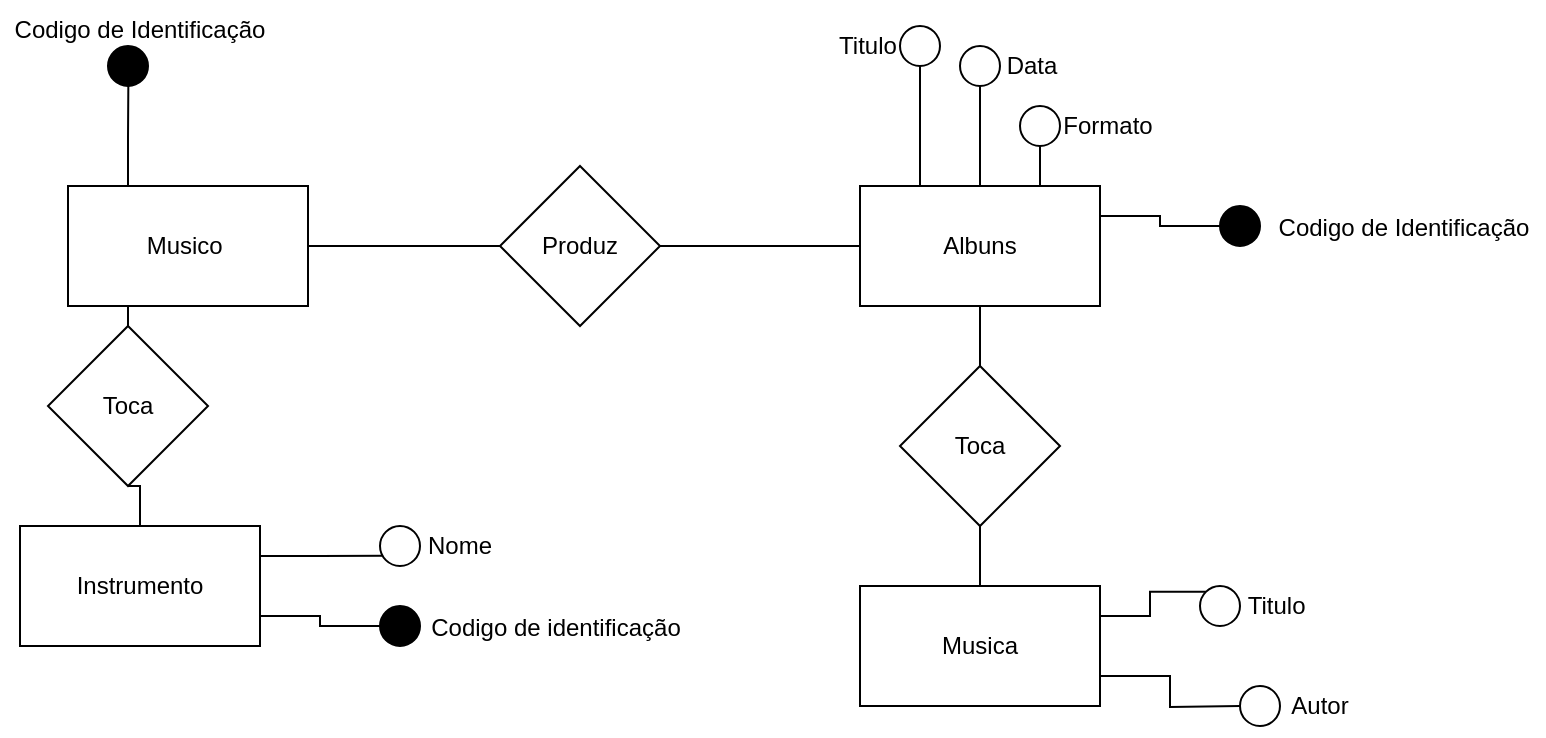 <mxfile version="21.0.2" type="device"><diagram id="Buiq9hYmf6_AaloyVYm_" name="Página-1"><mxGraphModel dx="875" dy="458" grid="1" gridSize="10" guides="1" tooltips="1" connect="1" arrows="0" fold="1" page="1" pageScale="1" pageWidth="827" pageHeight="1169" math="0" shadow="0"><root><mxCell id="0"/><mxCell id="1" parent="0"/><mxCell id="gtjXtWfwP4_-8L-Wo-9b-4" style="edgeStyle=orthogonalEdgeStyle;rounded=0;orthogonalLoop=1;jettySize=auto;html=1;exitX=1;exitY=0.5;exitDx=0;exitDy=0;strokeColor=none;" parent="1" source="gtjXtWfwP4_-8L-Wo-9b-1" target="gtjXtWfwP4_-8L-Wo-9b-2" edge="1"><mxGeometry relative="1" as="geometry"/></mxCell><mxCell id="gtjXtWfwP4_-8L-Wo-9b-7" style="edgeStyle=orthogonalEdgeStyle;rounded=0;orthogonalLoop=1;jettySize=auto;html=1;exitX=1;exitY=0.5;exitDx=0;exitDy=0;strokeColor=#000000;endArrow=none;endFill=0;" parent="1" source="gtjXtWfwP4_-8L-Wo-9b-1" target="gtjXtWfwP4_-8L-Wo-9b-2" edge="1"><mxGeometry relative="1" as="geometry"/></mxCell><mxCell id="gtjXtWfwP4_-8L-Wo-9b-14" style="edgeStyle=orthogonalEdgeStyle;rounded=0;orthogonalLoop=1;jettySize=auto;html=1;exitX=0.25;exitY=1;exitDx=0;exitDy=0;strokeColor=#000000;endArrow=none;endFill=0;" parent="1" source="gtjXtWfwP4_-8L-Wo-9b-1" edge="1"><mxGeometry relative="1" as="geometry"><mxPoint x="84" y="320" as="targetPoint"/></mxGeometry></mxCell><mxCell id="pPox6jBvdlLpML8sJXxr-39" style="edgeStyle=orthogonalEdgeStyle;rounded=0;orthogonalLoop=1;jettySize=auto;html=1;exitX=0.25;exitY=0;exitDx=0;exitDy=0;endArrow=none;endFill=0;" edge="1" parent="1" source="gtjXtWfwP4_-8L-Wo-9b-1"><mxGeometry relative="1" as="geometry"><mxPoint x="84.167" y="170" as="targetPoint"/></mxGeometry></mxCell><mxCell id="gtjXtWfwP4_-8L-Wo-9b-1" value="Musico&amp;nbsp;" style="rounded=0;whiteSpace=wrap;html=1;" parent="1" vertex="1"><mxGeometry x="54" y="220" width="120" height="60" as="geometry"/></mxCell><mxCell id="gtjXtWfwP4_-8L-Wo-9b-9" style="edgeStyle=orthogonalEdgeStyle;rounded=0;orthogonalLoop=1;jettySize=auto;html=1;exitX=1;exitY=0.5;exitDx=0;exitDy=0;strokeColor=#000000;endArrow=none;endFill=0;" parent="1" source="gtjXtWfwP4_-8L-Wo-9b-2" target="gtjXtWfwP4_-8L-Wo-9b-8" edge="1"><mxGeometry relative="1" as="geometry"/></mxCell><mxCell id="gtjXtWfwP4_-8L-Wo-9b-2" value="Produz" style="rhombus;whiteSpace=wrap;html=1;" parent="1" vertex="1"><mxGeometry x="270" y="210" width="80" height="80" as="geometry"/></mxCell><mxCell id="gtjXtWfwP4_-8L-Wo-9b-27" style="edgeStyle=orthogonalEdgeStyle;rounded=0;orthogonalLoop=1;jettySize=auto;html=1;exitX=0.25;exitY=0;exitDx=0;exitDy=0;strokeColor=#000000;endArrow=none;endFill=0;" parent="1" source="gtjXtWfwP4_-8L-Wo-9b-8" edge="1"><mxGeometry relative="1" as="geometry"><mxPoint x="480" y="160" as="targetPoint"/></mxGeometry></mxCell><mxCell id="gtjXtWfwP4_-8L-Wo-9b-28" style="edgeStyle=orthogonalEdgeStyle;rounded=0;orthogonalLoop=1;jettySize=auto;html=1;exitX=0.5;exitY=0;exitDx=0;exitDy=0;strokeColor=#000000;endArrow=none;endFill=0;startArrow=none;" parent="1" source="gtjXtWfwP4_-8L-Wo-9b-31" edge="1"><mxGeometry relative="1" as="geometry"><mxPoint x="510" y="160" as="targetPoint"/></mxGeometry></mxCell><mxCell id="pPox6jBvdlLpML8sJXxr-13" style="edgeStyle=orthogonalEdgeStyle;rounded=0;orthogonalLoop=1;jettySize=auto;html=1;exitX=0.5;exitY=1;exitDx=0;exitDy=0;endArrow=none;endFill=0;" edge="1" parent="1" source="gtjXtWfwP4_-8L-Wo-9b-8" target="pPox6jBvdlLpML8sJXxr-12"><mxGeometry relative="1" as="geometry"/></mxCell><mxCell id="pPox6jBvdlLpML8sJXxr-28" style="edgeStyle=orthogonalEdgeStyle;rounded=0;orthogonalLoop=1;jettySize=auto;html=1;exitX=1;exitY=0.25;exitDx=0;exitDy=0;entryX=0;entryY=0.5;entryDx=0;entryDy=0;endArrow=none;endFill=0;" edge="1" parent="1" source="gtjXtWfwP4_-8L-Wo-9b-8" target="pPox6jBvdlLpML8sJXxr-27"><mxGeometry relative="1" as="geometry"/></mxCell><mxCell id="gtjXtWfwP4_-8L-Wo-9b-8" value="Albuns" style="rounded=0;whiteSpace=wrap;html=1;" parent="1" vertex="1"><mxGeometry x="450" y="220" width="120" height="60" as="geometry"/></mxCell><mxCell id="gtjXtWfwP4_-8L-Wo-9b-26" value="" style="endArrow=none;html=1;rounded=0;strokeColor=#000000;entryX=0.5;entryY=1;entryDx=0;entryDy=0;" parent="1" edge="1"><mxGeometry width="50" height="50" relative="1" as="geometry"><mxPoint x="83.5" y="390" as="sourcePoint"/><mxPoint x="84" y="390" as="targetPoint"/></mxGeometry></mxCell><mxCell id="gtjXtWfwP4_-8L-Wo-9b-30" value="" style="ellipse;whiteSpace=wrap;html=1;aspect=fixed;" parent="1" vertex="1"><mxGeometry x="470" y="140" width="20" height="20" as="geometry"/></mxCell><mxCell id="gtjXtWfwP4_-8L-Wo-9b-35" value="Titulo" style="text;html=1;strokeColor=none;fillColor=none;align=center;verticalAlign=middle;whiteSpace=wrap;rounded=0;" parent="1" vertex="1"><mxGeometry x="424" y="135" width="60" height="30" as="geometry"/></mxCell><mxCell id="gtjXtWfwP4_-8L-Wo-9b-31" value="" style="ellipse;whiteSpace=wrap;html=1;aspect=fixed;" parent="1" vertex="1"><mxGeometry x="500" y="150" width="20" height="20" as="geometry"/></mxCell><mxCell id="gtjXtWfwP4_-8L-Wo-9b-36" value="" style="edgeStyle=orthogonalEdgeStyle;rounded=0;orthogonalLoop=1;jettySize=auto;html=1;exitX=0.5;exitY=0;exitDx=0;exitDy=0;strokeColor=#000000;endArrow=none;endFill=0;" parent="1" source="gtjXtWfwP4_-8L-Wo-9b-8" target="gtjXtWfwP4_-8L-Wo-9b-31" edge="1"><mxGeometry relative="1" as="geometry"><mxPoint x="510" y="160" as="targetPoint"/><mxPoint x="510" y="220" as="sourcePoint"/></mxGeometry></mxCell><mxCell id="gtjXtWfwP4_-8L-Wo-9b-38" value="" style="ellipse;whiteSpace=wrap;html=1;aspect=fixed;" parent="1" vertex="1"><mxGeometry x="530" y="180" width="20" height="20" as="geometry"/></mxCell><mxCell id="gtjXtWfwP4_-8L-Wo-9b-44" value="" style="edgeStyle=orthogonalEdgeStyle;rounded=0;orthogonalLoop=1;jettySize=auto;html=1;exitX=0.75;exitY=0;exitDx=0;exitDy=0;strokeColor=#000000;endArrow=none;endFill=0;" parent="1" source="gtjXtWfwP4_-8L-Wo-9b-8" target="gtjXtWfwP4_-8L-Wo-9b-38" edge="1"><mxGeometry relative="1" as="geometry"><mxPoint x="540" y="160" as="targetPoint"/><mxPoint x="540" y="220" as="sourcePoint"/><Array as="points"><mxPoint x="540" y="200"/></Array></mxGeometry></mxCell><mxCell id="gtjXtWfwP4_-8L-Wo-9b-45" value="Formato" style="text;html=1;strokeColor=none;fillColor=none;align=center;verticalAlign=middle;whiteSpace=wrap;rounded=0;" parent="1" vertex="1"><mxGeometry x="544" y="175" width="60" height="30" as="geometry"/></mxCell><mxCell id="gtjXtWfwP4_-8L-Wo-9b-46" value="Data" style="text;html=1;strokeColor=none;fillColor=none;align=center;verticalAlign=middle;whiteSpace=wrap;rounded=0;" parent="1" vertex="1"><mxGeometry x="506" y="145" width="60" height="30" as="geometry"/></mxCell><mxCell id="pPox6jBvdlLpML8sJXxr-7" style="edgeStyle=orthogonalEdgeStyle;rounded=0;orthogonalLoop=1;jettySize=auto;html=1;exitX=0.5;exitY=1;exitDx=0;exitDy=0;endArrow=none;endFill=0;" edge="1" parent="1" source="pPox6jBvdlLpML8sJXxr-5"><mxGeometry relative="1" as="geometry"><mxPoint x="90" y="390" as="targetPoint"/></mxGeometry></mxCell><mxCell id="pPox6jBvdlLpML8sJXxr-5" value="Toca" style="rhombus;whiteSpace=wrap;html=1;" vertex="1" parent="1"><mxGeometry x="44" y="290" width="80" height="80" as="geometry"/></mxCell><mxCell id="pPox6jBvdlLpML8sJXxr-20" style="edgeStyle=orthogonalEdgeStyle;rounded=0;orthogonalLoop=1;jettySize=auto;html=1;exitX=1;exitY=0.25;exitDx=0;exitDy=0;entryX=0.147;entryY=0.743;entryDx=0;entryDy=0;entryPerimeter=0;endArrow=none;endFill=0;" edge="1" parent="1" source="pPox6jBvdlLpML8sJXxr-10" target="pPox6jBvdlLpML8sJXxr-22"><mxGeometry relative="1" as="geometry"><mxPoint x="160" y="405" as="targetPoint"/></mxGeometry></mxCell><mxCell id="pPox6jBvdlLpML8sJXxr-25" style="edgeStyle=orthogonalEdgeStyle;rounded=0;orthogonalLoop=1;jettySize=auto;html=1;exitX=1;exitY=0.75;exitDx=0;exitDy=0;endArrow=none;endFill=0;" edge="1" parent="1" source="pPox6jBvdlLpML8sJXxr-10" target="pPox6jBvdlLpML8sJXxr-24"><mxGeometry relative="1" as="geometry"/></mxCell><mxCell id="pPox6jBvdlLpML8sJXxr-10" value="Instrumento" style="rounded=0;whiteSpace=wrap;html=1;" vertex="1" parent="1"><mxGeometry x="30" y="390" width="120" height="60" as="geometry"/></mxCell><mxCell id="pPox6jBvdlLpML8sJXxr-33" style="edgeStyle=orthogonalEdgeStyle;rounded=0;orthogonalLoop=1;jettySize=auto;html=1;exitX=1;exitY=0.25;exitDx=0;exitDy=0;entryX=0;entryY=0;entryDx=0;entryDy=0;strokeColor=none;endArrow=none;endFill=0;" edge="1" parent="1" source="pPox6jBvdlLpML8sJXxr-11" target="pPox6jBvdlLpML8sJXxr-32"><mxGeometry relative="1" as="geometry"/></mxCell><mxCell id="pPox6jBvdlLpML8sJXxr-34" style="edgeStyle=orthogonalEdgeStyle;rounded=0;orthogonalLoop=1;jettySize=auto;html=1;exitX=1;exitY=0.25;exitDx=0;exitDy=0;entryX=0;entryY=0;entryDx=0;entryDy=0;endArrow=none;endFill=0;" edge="1" parent="1" source="pPox6jBvdlLpML8sJXxr-11" target="pPox6jBvdlLpML8sJXxr-32"><mxGeometry relative="1" as="geometry"/></mxCell><mxCell id="pPox6jBvdlLpML8sJXxr-35" style="edgeStyle=orthogonalEdgeStyle;rounded=0;orthogonalLoop=1;jettySize=auto;html=1;exitX=1;exitY=0.75;exitDx=0;exitDy=0;endArrow=none;endFill=0;" edge="1" parent="1" source="pPox6jBvdlLpML8sJXxr-11"><mxGeometry relative="1" as="geometry"><mxPoint x="640" y="480" as="targetPoint"/></mxGeometry></mxCell><mxCell id="pPox6jBvdlLpML8sJXxr-11" value="Musica" style="rounded=0;whiteSpace=wrap;html=1;" vertex="1" parent="1"><mxGeometry x="450" y="420" width="120" height="60" as="geometry"/></mxCell><mxCell id="pPox6jBvdlLpML8sJXxr-14" style="edgeStyle=orthogonalEdgeStyle;rounded=0;orthogonalLoop=1;jettySize=auto;html=1;exitX=0.5;exitY=1;exitDx=0;exitDy=0;endArrow=none;endFill=0;" edge="1" parent="1" source="pPox6jBvdlLpML8sJXxr-12" target="pPox6jBvdlLpML8sJXxr-11"><mxGeometry relative="1" as="geometry"/></mxCell><mxCell id="pPox6jBvdlLpML8sJXxr-12" value="Toca" style="rhombus;whiteSpace=wrap;html=1;" vertex="1" parent="1"><mxGeometry x="470" y="310" width="80" height="80" as="geometry"/></mxCell><mxCell id="pPox6jBvdlLpML8sJXxr-22" value="" style="ellipse;whiteSpace=wrap;html=1;aspect=fixed;" vertex="1" parent="1"><mxGeometry x="210" y="390" width="20" height="20" as="geometry"/></mxCell><mxCell id="pPox6jBvdlLpML8sJXxr-24" value="" style="ellipse;whiteSpace=wrap;html=1;aspect=fixed;fillColor=#000000;" vertex="1" parent="1"><mxGeometry x="210" y="430" width="20" height="20" as="geometry"/></mxCell><mxCell id="pPox6jBvdlLpML8sJXxr-26" value="Nome" style="text;html=1;strokeColor=none;fillColor=none;align=center;verticalAlign=middle;whiteSpace=wrap;rounded=0;" vertex="1" parent="1"><mxGeometry x="220" y="385" width="60" height="30" as="geometry"/></mxCell><mxCell id="pPox6jBvdlLpML8sJXxr-27" value="" style="ellipse;whiteSpace=wrap;html=1;aspect=fixed;strokeColor=#000000;fillColor=#000000;" vertex="1" parent="1"><mxGeometry x="630" y="230" width="20" height="20" as="geometry"/></mxCell><mxCell id="pPox6jBvdlLpML8sJXxr-29" value="Codigo de identificação" style="text;html=1;strokeColor=none;fillColor=none;align=center;verticalAlign=middle;whiteSpace=wrap;rounded=0;" vertex="1" parent="1"><mxGeometry x="228" y="426" width="140" height="30" as="geometry"/></mxCell><mxCell id="pPox6jBvdlLpML8sJXxr-30" value="Codigo de Identificação" style="text;html=1;strokeColor=none;fillColor=none;align=center;verticalAlign=middle;whiteSpace=wrap;rounded=0;" vertex="1" parent="1"><mxGeometry x="652" y="226" width="140" height="30" as="geometry"/></mxCell><mxCell id="pPox6jBvdlLpML8sJXxr-32" value="" style="ellipse;whiteSpace=wrap;html=1;aspect=fixed;gradientColor=#FFFFFF;" vertex="1" parent="1"><mxGeometry x="620" y="420" width="20" height="20" as="geometry"/></mxCell><mxCell id="pPox6jBvdlLpML8sJXxr-36" value="" style="ellipse;whiteSpace=wrap;html=1;aspect=fixed;gradientColor=#FFFFFF;" vertex="1" parent="1"><mxGeometry x="640" y="470" width="20" height="20" as="geometry"/></mxCell><mxCell id="pPox6jBvdlLpML8sJXxr-37" value="Titulo&amp;nbsp;" style="text;html=1;strokeColor=none;fillColor=none;align=center;verticalAlign=middle;whiteSpace=wrap;rounded=0;" vertex="1" parent="1"><mxGeometry x="630" y="415" width="60" height="30" as="geometry"/></mxCell><mxCell id="pPox6jBvdlLpML8sJXxr-38" value="Autor" style="text;html=1;strokeColor=none;fillColor=none;align=center;verticalAlign=middle;whiteSpace=wrap;rounded=0;" vertex="1" parent="1"><mxGeometry x="650" y="465" width="60" height="30" as="geometry"/></mxCell><mxCell id="pPox6jBvdlLpML8sJXxr-40" value="" style="ellipse;whiteSpace=wrap;html=1;aspect=fixed;fillColor=#000000;" vertex="1" parent="1"><mxGeometry x="74" y="150" width="20" height="20" as="geometry"/></mxCell><mxCell id="pPox6jBvdlLpML8sJXxr-41" value="Codigo de Identificação" style="text;html=1;strokeColor=none;fillColor=none;align=center;verticalAlign=middle;whiteSpace=wrap;rounded=0;" vertex="1" parent="1"><mxGeometry x="20" y="127" width="140" height="30" as="geometry"/></mxCell></root></mxGraphModel></diagram></mxfile>